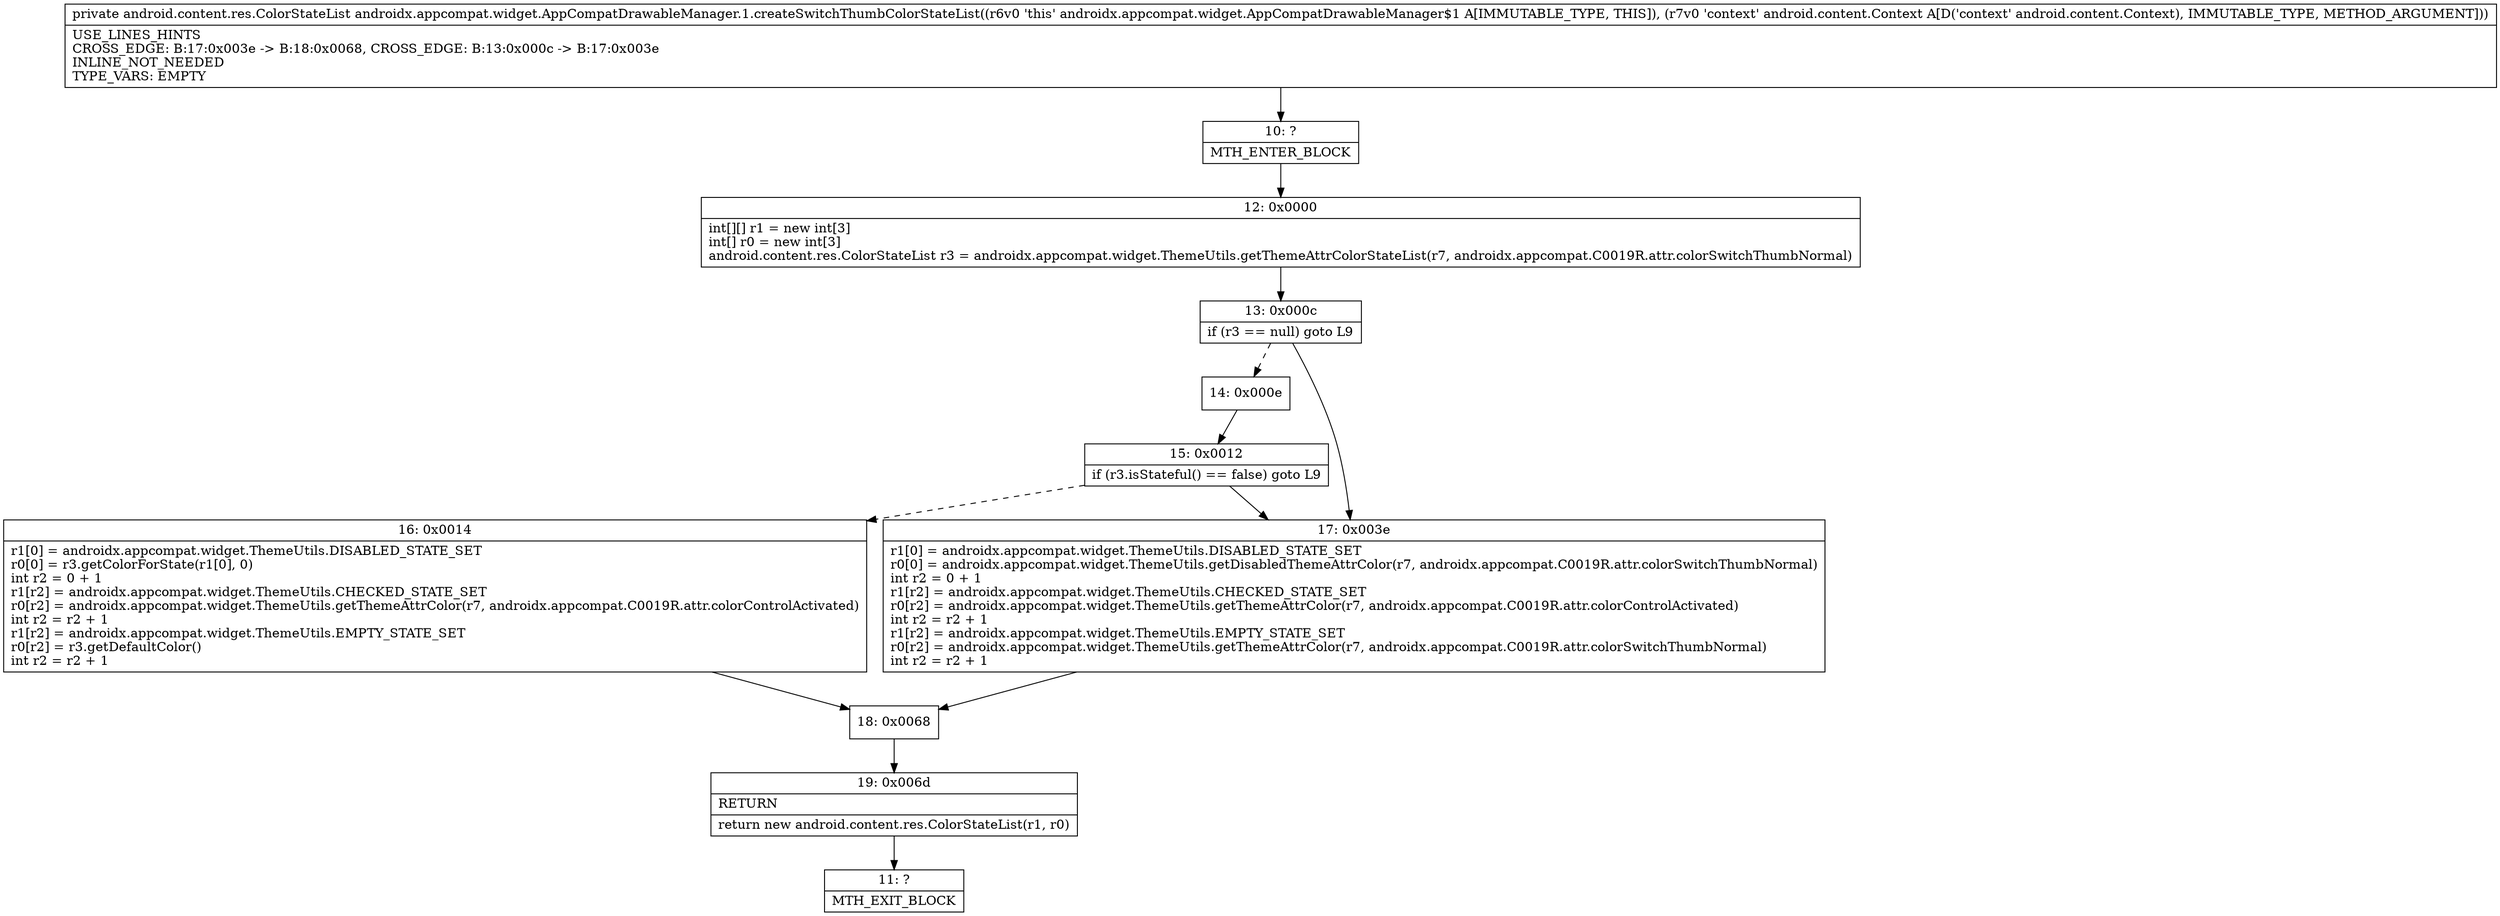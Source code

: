 digraph "CFG forandroidx.appcompat.widget.AppCompatDrawableManager.1.createSwitchThumbColorStateList(Landroid\/content\/Context;)Landroid\/content\/res\/ColorStateList;" {
Node_10 [shape=record,label="{10\:\ ?|MTH_ENTER_BLOCK\l}"];
Node_12 [shape=record,label="{12\:\ 0x0000|int[][] r1 = new int[3]\lint[] r0 = new int[3]\landroid.content.res.ColorStateList r3 = androidx.appcompat.widget.ThemeUtils.getThemeAttrColorStateList(r7, androidx.appcompat.C0019R.attr.colorSwitchThumbNormal)\l}"];
Node_13 [shape=record,label="{13\:\ 0x000c|if (r3 == null) goto L9\l}"];
Node_14 [shape=record,label="{14\:\ 0x000e}"];
Node_15 [shape=record,label="{15\:\ 0x0012|if (r3.isStateful() == false) goto L9\l}"];
Node_16 [shape=record,label="{16\:\ 0x0014|r1[0] = androidx.appcompat.widget.ThemeUtils.DISABLED_STATE_SET\lr0[0] = r3.getColorForState(r1[0], 0)\lint r2 = 0 + 1\lr1[r2] = androidx.appcompat.widget.ThemeUtils.CHECKED_STATE_SET\lr0[r2] = androidx.appcompat.widget.ThemeUtils.getThemeAttrColor(r7, androidx.appcompat.C0019R.attr.colorControlActivated)\lint r2 = r2 + 1\lr1[r2] = androidx.appcompat.widget.ThemeUtils.EMPTY_STATE_SET\lr0[r2] = r3.getDefaultColor()\lint r2 = r2 + 1\l}"];
Node_18 [shape=record,label="{18\:\ 0x0068}"];
Node_19 [shape=record,label="{19\:\ 0x006d|RETURN\l|return new android.content.res.ColorStateList(r1, r0)\l}"];
Node_11 [shape=record,label="{11\:\ ?|MTH_EXIT_BLOCK\l}"];
Node_17 [shape=record,label="{17\:\ 0x003e|r1[0] = androidx.appcompat.widget.ThemeUtils.DISABLED_STATE_SET\lr0[0] = androidx.appcompat.widget.ThemeUtils.getDisabledThemeAttrColor(r7, androidx.appcompat.C0019R.attr.colorSwitchThumbNormal)\lint r2 = 0 + 1\lr1[r2] = androidx.appcompat.widget.ThemeUtils.CHECKED_STATE_SET\lr0[r2] = androidx.appcompat.widget.ThemeUtils.getThemeAttrColor(r7, androidx.appcompat.C0019R.attr.colorControlActivated)\lint r2 = r2 + 1\lr1[r2] = androidx.appcompat.widget.ThemeUtils.EMPTY_STATE_SET\lr0[r2] = androidx.appcompat.widget.ThemeUtils.getThemeAttrColor(r7, androidx.appcompat.C0019R.attr.colorSwitchThumbNormal)\lint r2 = r2 + 1\l}"];
MethodNode[shape=record,label="{private android.content.res.ColorStateList androidx.appcompat.widget.AppCompatDrawableManager.1.createSwitchThumbColorStateList((r6v0 'this' androidx.appcompat.widget.AppCompatDrawableManager$1 A[IMMUTABLE_TYPE, THIS]), (r7v0 'context' android.content.Context A[D('context' android.content.Context), IMMUTABLE_TYPE, METHOD_ARGUMENT]))  | USE_LINES_HINTS\lCROSS_EDGE: B:17:0x003e \-\> B:18:0x0068, CROSS_EDGE: B:13:0x000c \-\> B:17:0x003e\lINLINE_NOT_NEEDED\lTYPE_VARS: EMPTY\l}"];
MethodNode -> Node_10;Node_10 -> Node_12;
Node_12 -> Node_13;
Node_13 -> Node_14[style=dashed];
Node_13 -> Node_17;
Node_14 -> Node_15;
Node_15 -> Node_16[style=dashed];
Node_15 -> Node_17;
Node_16 -> Node_18;
Node_18 -> Node_19;
Node_19 -> Node_11;
Node_17 -> Node_18;
}

